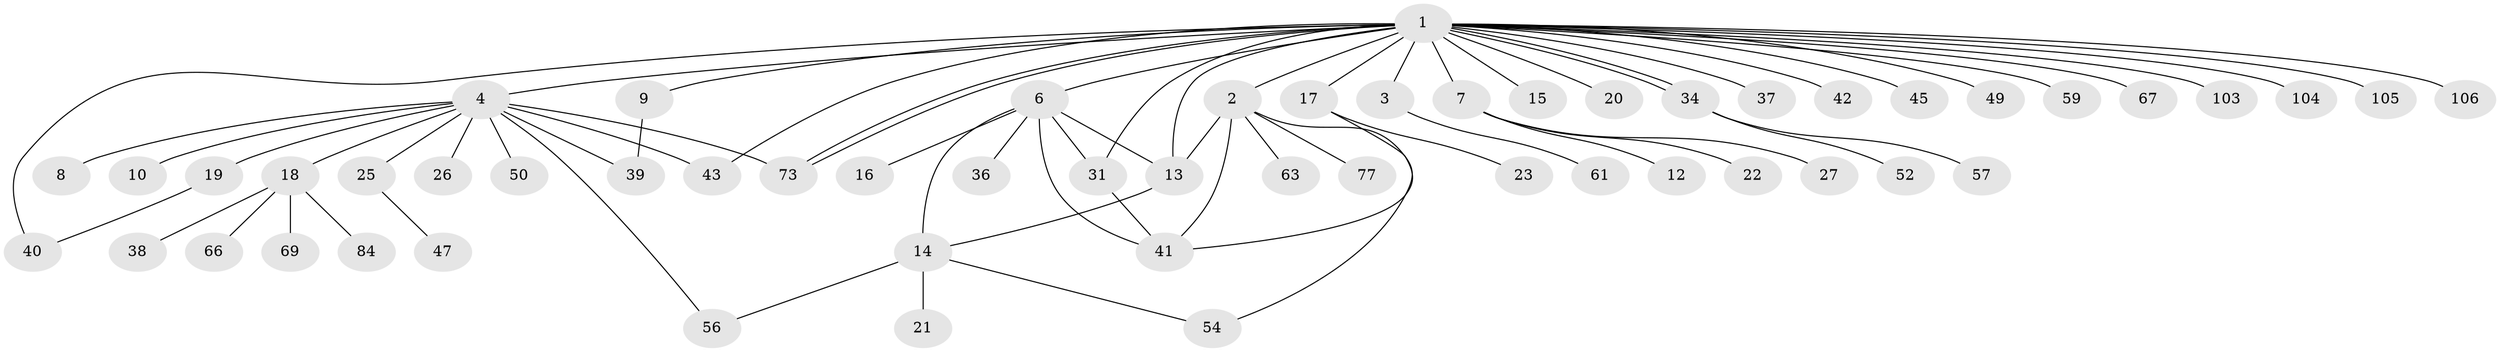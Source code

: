 // original degree distribution, {30: 0.00909090909090909, 6: 0.02727272727272727, 3: 0.1, 13: 0.01818181818181818, 1: 0.6272727272727273, 5: 0.045454545454545456, 2: 0.10909090909090909, 9: 0.00909090909090909, 4: 0.045454545454545456, 8: 0.00909090909090909}
// Generated by graph-tools (version 1.1) at 2025/14/03/09/25 04:14:45]
// undirected, 55 vertices, 69 edges
graph export_dot {
graph [start="1"]
  node [color=gray90,style=filled];
  1;
  2;
  3 [super="+5"];
  4 [super="+24"];
  6 [super="+11+44"];
  7 [super="+95+93"];
  8;
  9 [super="+32"];
  10;
  12;
  13 [super="+60"];
  14 [super="+74+30+29+33"];
  15;
  16;
  17 [super="+96+46"];
  18;
  19 [super="+89"];
  20;
  21;
  22;
  23 [super="+53"];
  25 [super="+87"];
  26;
  27;
  31 [super="+48"];
  34 [super="+81+101+58+35"];
  36;
  37;
  38;
  39 [super="+65"];
  40;
  41 [super="+92"];
  42;
  43 [super="+51+62"];
  45 [super="+90"];
  47;
  49 [super="+99"];
  50;
  52;
  54 [super="+110+94+75+78+55"];
  56 [super="+64"];
  57;
  59;
  61;
  63;
  66;
  67;
  69;
  73;
  77;
  84;
  103;
  104;
  105;
  106;
  1 -- 2;
  1 -- 3;
  1 -- 4;
  1 -- 6 [weight=4];
  1 -- 7;
  1 -- 9;
  1 -- 13;
  1 -- 15;
  1 -- 17;
  1 -- 20;
  1 -- 31;
  1 -- 34;
  1 -- 34;
  1 -- 37;
  1 -- 40;
  1 -- 42;
  1 -- 45;
  1 -- 49;
  1 -- 59;
  1 -- 67;
  1 -- 73;
  1 -- 73;
  1 -- 103;
  1 -- 104;
  1 -- 105;
  1 -- 106;
  1 -- 43;
  2 -- 13;
  2 -- 41;
  2 -- 54;
  2 -- 63;
  2 -- 77;
  3 -- 61;
  4 -- 8;
  4 -- 10;
  4 -- 18;
  4 -- 19;
  4 -- 25;
  4 -- 26;
  4 -- 39;
  4 -- 43;
  4 -- 50;
  4 -- 56;
  4 -- 73;
  6 -- 14 [weight=3];
  6 -- 41;
  6 -- 16;
  6 -- 36;
  6 -- 13;
  6 -- 31;
  7 -- 12;
  7 -- 22;
  7 -- 27;
  9 -- 39;
  13 -- 14;
  14 -- 21;
  14 -- 54;
  14 -- 56;
  17 -- 23;
  17 -- 41;
  18 -- 38;
  18 -- 66;
  18 -- 69;
  18 -- 84;
  19 -- 40;
  25 -- 47;
  31 -- 41;
  34 -- 52;
  34 -- 57;
}
